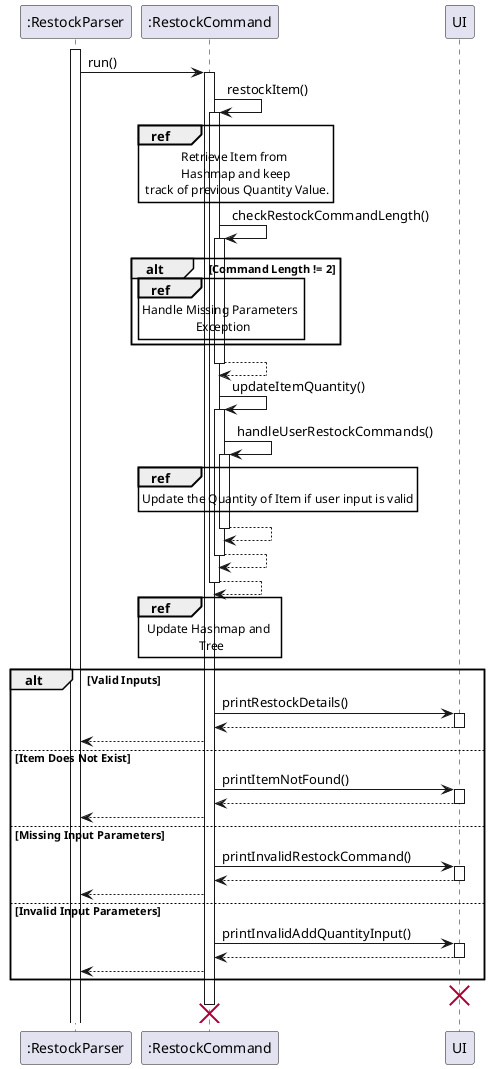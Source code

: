 @startuml
'https://plantuml.com/sequence-diagram

participant ":RestockParser"
activate ":RestockParser"
":RestockParser" -> ":RestockCommand": run()
activate ":RestockCommand"
":RestockCommand"->":RestockCommand": restockItem()
activate ":RestockCommand"
ref over ":RestockCommand": Retrieve Item from \n Hashmap and keep \n track of previous Quantity Value.
":RestockCommand" -> ":RestockCommand": checkRestockCommandLength()
activate ":RestockCommand"

alt Command Length != 2
ref over ":RestockCommand": Handle Missing Parameters \n Exception
end


activate ":RestockCommand"
":RestockCommand" --> ":RestockCommand"
deactivate ":RestockCommand"
":RestockCommand" -> ":RestockCommand": updateItemQuantity()
activate ":RestockCommand"
":RestockCommand" -> ":RestockCommand": handleUserRestockCommands()
activate ":RestockCommand"
ref over ":RestockCommand"
Update the Quantity of Item if user input is valid
end
":RestockCommand" --> ":RestockCommand"
deactivate ":RestockCommand"
":RestockCommand" --> ":RestockCommand"
deactivate ":RestockCommand"
":RestockCommand" --> ":RestockCommand"
deactivate ":RestockCommand"

ref over ":RestockCommand": Update Hashmap and \n Tree
alt Valid Inputs
":RestockCommand" -> UI: printRestockDetails()
activate UI
UI-->":RestockCommand"
deactivate UI
":RestockCommand" --> ":RestockParser"
else Item Does Not Exist
":RestockCommand" -> UI: printItemNotFound()
activate UI
UI-->":RestockCommand"
deactivate UI
":RestockCommand" --> ":RestockParser"
else Missing Input Parameters
":RestockCommand" -> UI: printInvalidRestockCommand()
activate UI
UI-->":RestockCommand"
deactivate UI
":RestockCommand" --> ":RestockParser"
else Invalid Input Parameters
":RestockCommand" -> UI: printInvalidAddQuantityInput()
activate UI
UI-->":RestockCommand"
deactivate UI
":RestockCommand" --> ":RestockParser"
end
destroy UI
destroy ":RestockCommand"





@enduml